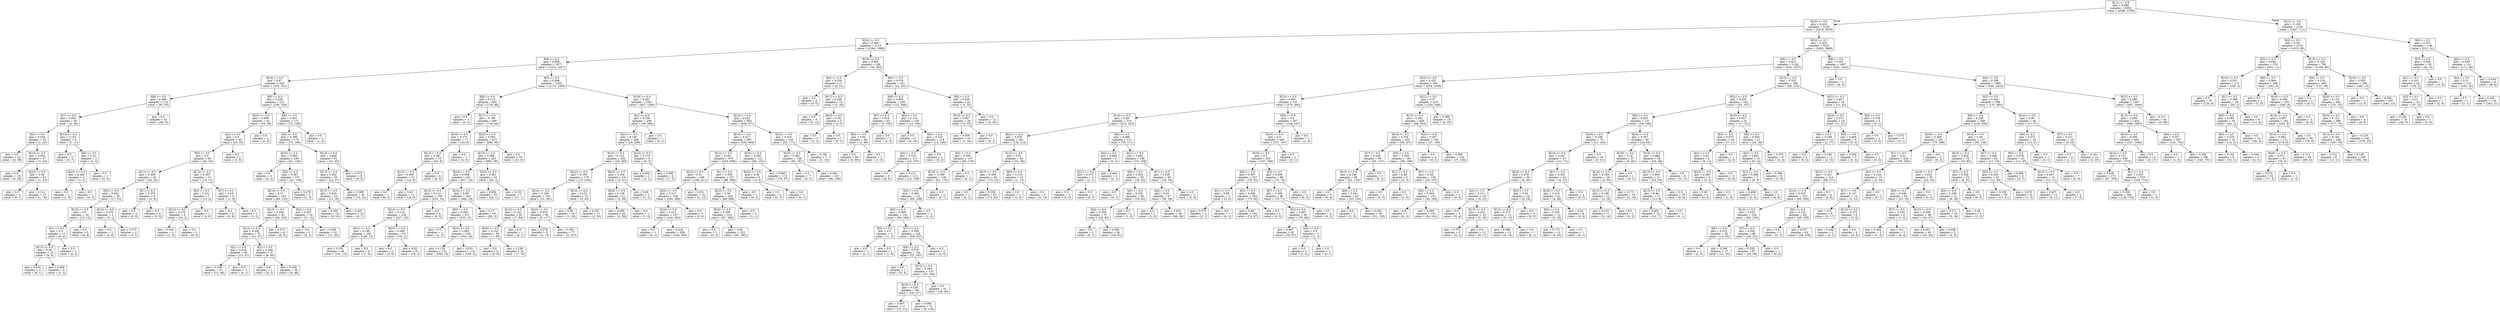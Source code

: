 digraph Tree {
node [shape=box] ;
0 [label="X[11] <= 0.5\ngini = 0.489\nsamples = 6354\nvalue = [4306, 5789]"] ;
1 [label="X[20] <= 0.5\ngini = 0.423\nsamples = 5138\nvalue = [2479, 5678]"] ;
0 -> 1 [labeldistance=2.5, labelangle=45, headlabel="True"] ;
2 [label="X[16] <= 0.5\ngini = 0.484\nsamples = 2115\nvalue = [1386, 1989]"] ;
1 -> 2 ;
3 [label="X[4] <= 0.5\ngini = 0.496\nsamples = 1877\nvalue = [1370, 1627]"] ;
2 -> 3 ;
4 [label="X[19] <= 0.5\ngini = 0.47\nsamples = 325\nvalue = [195, 321]"] ;
3 -> 4 ;
5 [label="X[8] <= 0.5\ngini = 0.499\nsamples = 112\nvalue = [87, 93]"] ;
4 -> 5 ;
6 [label="X[7] <= 0.5\ngini = 0.041\nsamples = 60\nvalue = [2, 93]"] ;
5 -> 6 ;
7 [label="X[2] <= 0.5\ngini = 0.024\nsamples = 52\nvalue = [1, 82]"] ;
6 -> 7 ;
8 [label="gini = 0.0\nsamples = 25\nvalue = [0, 39]"] ;
7 -> 8 ;
9 [label="X[13] <= 0.5\ngini = 0.044\nsamples = 27\nvalue = [1, 43]"] ;
7 -> 9 ;
10 [label="gini = 0.0\nsamples = 14\nvalue = [0, 20]"] ;
9 -> 10 ;
11 [label="X[23] <= 0.5\ngini = 0.08\nsamples = 13\nvalue = [1, 23]"] ;
9 -> 11 ;
12 [label="gini = 0.0\nsamples = 3\nvalue = [0, 7]"] ;
11 -> 12 ;
13 [label="gini = 0.111\nsamples = 10\nvalue = [1, 16]"] ;
11 -> 13 ;
14 [label="X[13] <= 0.5\ngini = 0.153\nsamples = 8\nvalue = [1, 11]"] ;
6 -> 14 ;
15 [label="gini = 0.0\nsamples = 5\nvalue = [0, 7]"] ;
14 -> 15 ;
16 [label="X[0] <= 0.5\ngini = 0.32\nsamples = 3\nvalue = [1, 4]"] ;
14 -> 16 ;
17 [label="X[23] <= 0.5\ngini = 0.444\nsamples = 2\nvalue = [1, 2]"] ;
16 -> 17 ;
18 [label="gini = 0.0\nsamples = 1\nvalue = [1, 0]"] ;
17 -> 18 ;
19 [label="gini = 0.0\nsamples = 1\nvalue = [0, 2]"] ;
17 -> 19 ;
20 [label="gini = 0.0\nsamples = 1\nvalue = [0, 2]"] ;
16 -> 20 ;
21 [label="gini = 0.0\nsamples = 52\nvalue = [85, 0]"] ;
5 -> 21 ;
22 [label="X[6] <= 0.5\ngini = 0.436\nsamples = 213\nvalue = [108, 228]"] ;
4 -> 22 ;
23 [label="X[23] <= 0.5\ngini = 0.499\nsamples = 42\nvalue = [35, 38]"] ;
22 -> 23 ;
24 [label="X[2] <= 0.5\ngini = 0.5\nsamples = 40\nvalue = [35, 33]"] ;
23 -> 24 ;
25 [label="X[0] <= 0.5\ngini = 0.5\nsamples = 39\nvalue = [34, 33]"] ;
24 -> 25 ;
26 [label="X[12] <= 0.5\ngini = 0.499\nsamples = 26\nvalue = [20, 22]"] ;
25 -> 26 ;
27 [label="X[5] <= 0.5\ngini = 0.491\nsamples = 20\nvalue = [17, 13]"] ;
26 -> 27 ;
28 [label="X[15] <= 0.5\ngini = 0.5\nsamples = 16\nvalue = [12, 12]"] ;
27 -> 28 ;
29 [label="X[1] <= 0.5\ngini = 0.5\nsamples = 11\nvalue = [8, 8]"] ;
28 -> 29 ;
30 [label="X[13] <= 0.5\ngini = 0.49\nsamples = 10\nvalue = [8, 6]"] ;
29 -> 30 ;
31 [label="gini = 0.245\nsamples = 5\nvalue = [6, 1]"] ;
30 -> 31 ;
32 [label="gini = 0.408\nsamples = 5\nvalue = [2, 5]"] ;
30 -> 32 ;
33 [label="gini = 0.0\nsamples = 1\nvalue = [0, 2]"] ;
29 -> 33 ;
34 [label="gini = 0.5\nsamples = 5\nvalue = [4, 4]"] ;
28 -> 34 ;
35 [label="X[14] <= 0.5\ngini = 0.278\nsamples = 4\nvalue = [5, 1]"] ;
27 -> 35 ;
36 [label="gini = 0.0\nsamples = 2\nvalue = [2, 0]"] ;
35 -> 36 ;
37 [label="gini = 0.375\nsamples = 2\nvalue = [3, 1]"] ;
35 -> 37 ;
38 [label="X[1] <= 0.5\ngini = 0.375\nsamples = 6\nvalue = [3, 9]"] ;
26 -> 38 ;
39 [label="gini = 0.0\nsamples = 4\nvalue = [0, 6]"] ;
38 -> 39 ;
40 [label="gini = 0.5\nsamples = 2\nvalue = [3, 3]"] ;
38 -> 40 ;
41 [label="X[13] <= 0.5\ngini = 0.493\nsamples = 13\nvalue = [14, 11]"] ;
25 -> 41 ;
42 [label="X[5] <= 0.5\ngini = 0.231\nsamples = 7\nvalue = [13, 2]"] ;
41 -> 42 ;
43 [label="X[12] <= 0.5\ngini = 0.278\nsamples = 6\nvalue = [10, 2]"] ;
42 -> 43 ;
44 [label="gini = 0.444\nsamples = 3\nvalue = [1, 2]"] ;
43 -> 44 ;
45 [label="gini = 0.0\nsamples = 3\nvalue = [9, 0]"] ;
43 -> 45 ;
46 [label="gini = 0.0\nsamples = 1\nvalue = [3, 0]"] ;
42 -> 46 ;
47 [label="X[7] <= 0.5\ngini = 0.18\nsamples = 6\nvalue = [1, 9]"] ;
41 -> 47 ;
48 [label="gini = 0.0\nsamples = 4\nvalue = [0, 8]"] ;
47 -> 48 ;
49 [label="gini = 0.5\nsamples = 2\nvalue = [1, 1]"] ;
47 -> 49 ;
50 [label="gini = 0.0\nsamples = 1\nvalue = [1, 0]"] ;
24 -> 50 ;
51 [label="gini = 0.0\nsamples = 2\nvalue = [0, 5]"] ;
23 -> 51 ;
52 [label="X[8] <= 0.5\ngini = 0.401\nsamples = 171\nvalue = [73, 190]"] ;
22 -> 52 ;
53 [label="X[0] <= 0.5\ngini = 0.399\nsamples = 170\nvalue = [72, 190]"] ;
52 -> 53 ;
54 [label="X[24] <= 0.5\ngini = 0.365\nsamples = 109\nvalue = [41, 130]"] ;
53 -> 54 ;
55 [label="gini = 0.0\nsamples = 2\nvalue = [0, 2]"] ;
54 -> 55 ;
56 [label="X[3] <= 0.5\ngini = 0.367\nsamples = 107\nvalue = [41, 128]"] ;
54 -> 56 ;
57 [label="X[14] <= 0.5\ngini = 0.37\nsamples = 102\nvalue = [40, 123]"] ;
56 -> 57 ;
58 [label="X[15] <= 0.5\ngini = 0.345\nsamples = 83\nvalue = [29, 102]"] ;
57 -> 58 ;
59 [label="X[12] <= 0.5\ngini = 0.293\nsamples = 75\nvalue = [21, 97]"] ;
58 -> 59 ;
60 [label="X[1] <= 0.5\ngini = 0.324\nsamples = 38\nvalue = [12, 47]"] ;
59 -> 60 ;
61 [label="gini = 0.328\nsamples = 37\nvalue = [12, 46]"] ;
60 -> 61 ;
62 [label="gini = 0.0\nsamples = 1\nvalue = [0, 1]"] ;
60 -> 62 ;
63 [label="X[2] <= 0.5\ngini = 0.259\nsamples = 37\nvalue = [9, 50]"] ;
59 -> 63 ;
64 [label="gini = 0.0\nsamples = 1\nvalue = [0, 2]"] ;
63 -> 64 ;
65 [label="gini = 0.266\nsamples = 36\nvalue = [9, 48]"] ;
63 -> 65 ;
66 [label="gini = 0.473\nsamples = 8\nvalue = [8, 5]"] ;
58 -> 66 ;
67 [label="X[2] <= 0.5\ngini = 0.451\nsamples = 19\nvalue = [11, 21]"] ;
57 -> 67 ;
68 [label="gini = 0.0\nsamples = 1\nvalue = [0, 1]"] ;
67 -> 68 ;
69 [label="gini = 0.458\nsamples = 18\nvalue = [11, 20]"] ;
67 -> 69 ;
70 [label="gini = 0.278\nsamples = 5\nvalue = [1, 5]"] ;
56 -> 70 ;
71 [label="X[14] <= 0.5\ngini = 0.449\nsamples = 61\nvalue = [31, 60]"] ;
53 -> 71 ;
72 [label="X[13] <= 0.5\ngini = 0.402\nsamples = 53\nvalue = [22, 57]"] ;
71 -> 72 ;
73 [label="X[15] <= 0.5\ngini = 0.432\nsamples = 24\nvalue = [12, 26]"] ;
72 -> 73 ;
74 [label="gini = 0.365\nsamples = 14\nvalue = [6, 19]"] ;
73 -> 74 ;
75 [label="gini = 0.497\nsamples = 10\nvalue = [6, 7]"] ;
73 -> 75 ;
76 [label="gini = 0.369\nsamples = 29\nvalue = [10, 31]"] ;
72 -> 76 ;
77 [label="gini = 0.375\nsamples = 8\nvalue = [9, 3]"] ;
71 -> 77 ;
78 [label="gini = 0.0\nsamples = 1\nvalue = [1, 0]"] ;
52 -> 78 ;
79 [label="X[9] <= 0.5\ngini = 0.499\nsamples = 1552\nvalue = [1175, 1306]"] ;
3 -> 79 ;
80 [label="X[8] <= 0.5\ngini = 0.113\nsamples = 491\nvalue = [718, 46]"] ;
79 -> 80 ;
81 [label="gini = 0.0\nsamples = 1\nvalue = [0, 2]"] ;
80 -> 81 ;
82 [label="X[17] <= 0.5\ngini = 0.109\nsamples = 490\nvalue = [718, 44]"] ;
80 -> 82 ;
83 [label="X[15] <= 0.5\ngini = 0.375\nsamples = 17\nvalue = [24, 8]"] ;
82 -> 83 ;
84 [label="X[12] <= 0.5\ngini = 0.391\nsamples = 16\nvalue = [22, 8]"] ;
83 -> 84 ;
85 [label="X[13] <= 0.5\ngini = 0.463\nsamples = 12\nvalue = [14, 8]"] ;
84 -> 85 ;
86 [label="gini = 0.0\nsamples = 1\nvalue = [0, 2]"] ;
85 -> 86 ;
87 [label="gini = 0.42\nsamples = 11\nvalue = [14, 6]"] ;
85 -> 87 ;
88 [label="gini = 0.0\nsamples = 4\nvalue = [8, 0]"] ;
84 -> 88 ;
89 [label="gini = 0.0\nsamples = 1\nvalue = [2, 0]"] ;
83 -> 89 ;
90 [label="X[22] <= 0.5\ngini = 0.094\nsamples = 473\nvalue = [694, 36]"] ;
82 -> 90 ;
91 [label="X[15] <= 0.5\ngini = 0.098\nsamples = 453\nvalue = [662, 36]"] ;
90 -> 91 ;
92 [label="X[24] <= 0.5\ngini = 0.099\nsamples = 421\nvalue = [617, 34]"] ;
91 -> 92 ;
93 [label="X[12] <= 0.5\ngini = 0.114\nsamples = 159\nvalue = [233, 15]"] ;
92 -> 93 ;
94 [label="X[14] <= 0.5\ngini = 0.116\nsamples = 155\nvalue = [227, 15]"] ;
93 -> 94 ;
95 [label="X[21] <= 0.5\ngini = 0.148\nsamples = 102\nvalue = [148, 13]"] ;
94 -> 95 ;
96 [label="gini = 0.155\nsamples = 96\nvalue = [141, 13]"] ;
95 -> 96 ;
97 [label="gini = 0.0\nsamples = 6\nvalue = [7, 0]"] ;
95 -> 97 ;
98 [label="X[23] <= 0.5\ngini = 0.048\nsamples = 53\nvalue = [79, 2]"] ;
94 -> 98 ;
99 [label="gini = 0.0\nsamples = 2\nvalue = [3, 0]"] ;
98 -> 99 ;
100 [label="gini = 0.05\nsamples = 51\nvalue = [76, 2]"] ;
98 -> 100 ;
101 [label="gini = 0.0\nsamples = 4\nvalue = [6, 0]"] ;
93 -> 101 ;
102 [label="X[12] <= 0.5\ngini = 0.09\nsamples = 262\nvalue = [384, 19]"] ;
92 -> 102 ;
103 [label="X[0] <= 0.5\ngini = 0.083\nsamples = 237\nvalue = [355, 16]"] ;
102 -> 103 ;
104 [label="gini = 0.0\nsamples = 1\nvalue = [1, 0]"] ;
103 -> 104 ;
105 [label="X[14] <= 0.5\ngini = 0.083\nsamples = 236\nvalue = [354, 16]"] ;
103 -> 105 ;
106 [label="gini = 0.135\nsamples = 122\nvalue = [165, 13]"] ;
105 -> 106 ;
107 [label="gini = 0.031\nsamples = 114\nvalue = [189, 3]"] ;
105 -> 107 ;
108 [label="gini = 0.17\nsamples = 25\nvalue = [29, 3]"] ;
102 -> 108 ;
109 [label="X[23] <= 0.5\ngini = 0.081\nsamples = 32\nvalue = [45, 2]"] ;
91 -> 109 ;
110 [label="gini = 0.056\nsamples = 25\nvalue = [34, 1]"] ;
109 -> 110 ;
111 [label="gini = 0.153\nsamples = 7\nvalue = [11, 1]"] ;
109 -> 111 ;
112 [label="gini = 0.0\nsamples = 20\nvalue = [32, 0]"] ;
90 -> 112 ;
113 [label="X[19] <= 0.5\ngini = 0.391\nsamples = 1061\nvalue = [457, 1260]"] ;
79 -> 113 ;
114 [label="X[1] <= 0.5\ngini = 0.166\nsamples = 209\nvalue = [29, 289]"] ;
113 -> 114 ;
115 [label="X[21] <= 0.5\ngini = 0.166\nsamples = 208\nvalue = [29, 288]"] ;
114 -> 115 ;
116 [label="X[15] <= 0.5\ngini = 0.123\nsamples = 202\nvalue = [20, 285]"] ;
115 -> 116 ;
117 [label="X[22] <= 0.5\ngini = 0.109\nsamples = 178\nvalue = [15, 244]"] ;
116 -> 117 ;
118 [label="X[14] <= 0.5\ngini = 0.106\nsamples = 145\nvalue = [12, 201]"] ;
117 -> 118 ;
119 [label="X[12] <= 0.5\ngini = 0.142\nsamples = 59\nvalue = [7, 84]"] ;
118 -> 119 ;
120 [label="X[23] <= 0.5\ngini = 0.143\nsamples = 58\nvalue = [7, 83]"] ;
119 -> 120 ;
121 [label="gini = 0.0\nsamples = 6\nvalue = [0, 9]"] ;
120 -> 121 ;
122 [label="gini = 0.158\nsamples = 52\nvalue = [7, 74]"] ;
120 -> 122 ;
123 [label="gini = 0.0\nsamples = 1\nvalue = [0, 1]"] ;
119 -> 123 ;
124 [label="X[23] <= 0.5\ngini = 0.079\nsamples = 86\nvalue = [5, 117]"] ;
118 -> 124 ;
125 [label="gini = 0.278\nsamples = 9\nvalue = [2, 10]"] ;
124 -> 125 ;
126 [label="gini = 0.053\nsamples = 77\nvalue = [3, 107]"] ;
124 -> 126 ;
127 [label="X[14] <= 0.5\ngini = 0.122\nsamples = 33\nvalue = [3, 43]"] ;
117 -> 127 ;
128 [label="gini = 0.08\nsamples = 16\nvalue = [1, 23]"] ;
127 -> 128 ;
129 [label="gini = 0.165\nsamples = 17\nvalue = [2, 20]"] ;
127 -> 129 ;
130 [label="X[22] <= 0.5\ngini = 0.194\nsamples = 24\nvalue = [5, 41]"] ;
116 -> 130 ;
131 [label="X[24] <= 0.5\ngini = 0.136\nsamples = 21\nvalue = [3, 38]"] ;
130 -> 131 ;
132 [label="gini = 0.095\nsamples = 20\nvalue = [2, 38]"] ;
131 -> 132 ;
133 [label="gini = 0.0\nsamples = 1\nvalue = [1, 0]"] ;
131 -> 133 ;
134 [label="gini = 0.48\nsamples = 3\nvalue = [2, 3]"] ;
130 -> 134 ;
135 [label="X[14] <= 0.5\ngini = 0.375\nsamples = 6\nvalue = [9, 3]"] ;
115 -> 135 ;
136 [label="gini = 0.444\nsamples = 2\nvalue = [2, 1]"] ;
135 -> 136 ;
137 [label="gini = 0.346\nsamples = 4\nvalue = [7, 2]"] ;
135 -> 137 ;
138 [label="gini = 0.0\nsamples = 1\nvalue = [0, 1]"] ;
114 -> 138 ;
139 [label="X[14] <= 0.5\ngini = 0.425\nsamples = 852\nvalue = [428, 971]"] ;
113 -> 139 ;
140 [label="X[15] <= 0.5\ngini = 0.417\nsamples = 697\nvalue = [336, 800]"] ;
139 -> 140 ;
141 [label="X[12] <= 0.5\ngini = 0.391\nsamples = 576\nvalue = [254, 699]"] ;
140 -> 141 ;
142 [label="X[23] <= 0.5\ngini = 0.41\nsamples = 349\nvalue = [166, 411]"] ;
141 -> 142 ;
143 [label="X[22] <= 0.5\ngini = 0.413\nsamples = 339\nvalue = [164, 398]"] ;
142 -> 143 ;
144 [label="X[24] <= 0.5\ngini = 0.415\nsamples = 337\nvalue = [164, 394]"] ;
143 -> 144 ;
145 [label="gini = 0.0\nsamples = 1\nvalue = [0, 2]"] ;
144 -> 145 ;
146 [label="gini = 0.416\nsamples = 336\nvalue = [164, 392]"] ;
144 -> 146 ;
147 [label="gini = 0.0\nsamples = 2\nvalue = [0, 4]"] ;
143 -> 147 ;
148 [label="gini = 0.231\nsamples = 10\nvalue = [2, 13]"] ;
142 -> 148 ;
149 [label="X[1] <= 0.5\ngini = 0.359\nsamples = 227\nvalue = [88, 288]"] ;
141 -> 149 ;
150 [label="X[23] <= 0.5\ngini = 0.36\nsamples = 226\nvalue = [88, 286]"] ;
149 -> 150 ;
151 [label="X[24] <= 0.5\ngini = 0.358\nsamples = 224\nvalue = [87, 285]"] ;
150 -> 151 ;
152 [label="gini = 0.0\nsamples = 1\nvalue = [0, 2]"] ;
151 -> 152 ;
153 [label="gini = 0.36\nsamples = 223\nvalue = [87, 283]"] ;
151 -> 153 ;
154 [label="gini = 0.5\nsamples = 2\nvalue = [1, 1]"] ;
150 -> 154 ;
155 [label="gini = 0.0\nsamples = 1\nvalue = [0, 2]"] ;
149 -> 155 ;
156 [label="X[24] <= 0.5\ngini = 0.495\nsamples = 121\nvalue = [82, 101]"] ;
140 -> 156 ;
157 [label="X[22] <= 0.5\ngini = 0.49\nsamples = 6\nvalue = [3, 4]"] ;
156 -> 157 ;
158 [label="gini = 0.5\nsamples = 5\nvalue = [3, 3]"] ;
157 -> 158 ;
159 [label="gini = 0.0\nsamples = 1\nvalue = [0, 1]"] ;
157 -> 159 ;
160 [label="gini = 0.495\nsamples = 115\nvalue = [79, 97]"] ;
156 -> 160 ;
161 [label="X[22] <= 0.5\ngini = 0.455\nsamples = 155\nvalue = [92, 171]"] ;
139 -> 161 ;
162 [label="X[24] <= 0.5\ngini = 0.461\nsamples = 148\nvalue = [91, 161]"] ;
161 -> 162 ;
163 [label="gini = 0.5\nsamples = 7\nvalue = [5, 5]"] ;
162 -> 163 ;
164 [label="gini = 0.458\nsamples = 141\nvalue = [86, 156]"] ;
162 -> 164 ;
165 [label="gini = 0.165\nsamples = 7\nvalue = [1, 10]"] ;
161 -> 165 ;
166 [label="X[19] <= 0.5\ngini = 0.081\nsamples = 238\nvalue = [16, 362]"] ;
2 -> 166 ;
167 [label="X[0] <= 0.5\ngini = 0.159\nsamples = 17\nvalue = [2, 21]"] ;
166 -> 167 ;
168 [label="gini = 0.0\nsamples = 4\nvalue = [0, 5]"] ;
167 -> 168 ;
169 [label="X[17] <= 0.5\ngini = 0.198\nsamples = 13\nvalue = [2, 16]"] ;
167 -> 169 ;
170 [label="gini = 0.0\nsamples = 8\nvalue = [0, 13]"] ;
169 -> 170 ;
171 [label="X[23] <= 0.5\ngini = 0.48\nsamples = 5\nvalue = [2, 3]"] ;
169 -> 171 ;
172 [label="gini = 0.5\nsamples = 4\nvalue = [2, 2]"] ;
171 -> 172 ;
173 [label="gini = 0.0\nsamples = 1\nvalue = [0, 1]"] ;
171 -> 173 ;
174 [label="X[6] <= 0.5\ngini = 0.076\nsamples = 221\nvalue = [14, 341]"] ;
166 -> 174 ;
175 [label="X[9] <= 0.5\ngini = 0.083\nsamples = 189\nvalue = [13, 288]"] ;
174 -> 175 ;
176 [label="X[7] <= 0.5\ngini = 0.019\nsamples = 63\nvalue = [1, 103]"] ;
175 -> 176 ;
177 [label="X[8] <= 0.5\ngini = 0.02\nsamples = 60\nvalue = [1, 99]"] ;
176 -> 177 ;
178 [label="gini = 0.0\nsamples = 59\nvalue = [0, 99]"] ;
177 -> 178 ;
179 [label="gini = 0.0\nsamples = 1\nvalue = [1, 0]"] ;
177 -> 179 ;
180 [label="gini = 0.0\nsamples = 3\nvalue = [0, 4]"] ;
176 -> 180 ;
181 [label="X[0] <= 0.5\ngini = 0.114\nsamples = 126\nvalue = [12, 185]"] ;
175 -> 181 ;
182 [label="gini = 0.0\nsamples = 8\nvalue = [0, 16]"] ;
181 -> 182 ;
183 [label="X[5] <= 0.5\ngini = 0.124\nsamples = 118\nvalue = [12, 169]"] ;
181 -> 183 ;
184 [label="X[4] <= 0.5\ngini = 0.125\nsamples = 117\nvalue = [12, 167]"] ;
183 -> 184 ;
185 [label="gini = 0.0\nsamples = 4\nvalue = [0, 9]"] ;
184 -> 185 ;
186 [label="gini = 0.131\nsamples = 113\nvalue = [12, 158]"] ;
184 -> 186 ;
187 [label="gini = 0.0\nsamples = 1\nvalue = [0, 2]"] ;
183 -> 187 ;
188 [label="X[0] <= 0.5\ngini = 0.036\nsamples = 32\nvalue = [1, 53]"] ;
174 -> 188 ;
189 [label="X[10] <= 0.5\ngini = 0.057\nsamples = 20\nvalue = [1, 33]"] ;
188 -> 189 ;
190 [label="gini = 0.059\nsamples = 19\nvalue = [1, 32]"] ;
189 -> 190 ;
191 [label="gini = 0.0\nsamples = 1\nvalue = [0, 1]"] ;
189 -> 191 ;
192 [label="gini = 0.0\nsamples = 12\nvalue = [0, 20]"] ;
188 -> 192 ;
193 [label="X[23] <= 0.5\ngini = 0.353\nsamples = 3023\nvalue = [1093, 3689]"] ;
1 -> 193 ;
194 [label="X[6] <= 0.5\ngini = 0.421\nsamples = 1126\nvalue = [543, 1257]"] ;
193 -> 194 ;
195 [label="X[22] <= 0.5\ngini = 0.432\nsamples = 940\nvalue = [478, 1038]"] ;
194 -> 195 ;
196 [label="X[13] <= 0.5\ngini = 0.491\nsamples = 521\nvalue = [373, 490]"] ;
195 -> 196 ;
197 [label="X[14] <= 0.5\ngini = 0.48\nsamples = 314\nvalue = [215, 323]"] ;
196 -> 197 ;
198 [label="X[21] <= 0.5\ngini = 0.476\nsamples = 201\nvalue = [136, 212]"] ;
197 -> 198 ;
199 [label="X[2] <= 0.5\ngini = 0.385\nsamples = 137\nvalue = [62, 176]"] ;
198 -> 199 ;
200 [label="X[10] <= 0.5\ngini = 0.386\nsamples = 136\nvalue = [62, 175]"] ;
199 -> 200 ;
201 [label="X[3] <= 0.5\ngini = 0.394\nsamples = 131\nvalue = [62, 168]"] ;
200 -> 201 ;
202 [label="X[0] <= 0.5\ngini = 0.388\nsamples = 130\nvalue = [60, 168]"] ;
201 -> 202 ;
203 [label="X[5] <= 0.5\ngini = 0.5\nsamples = 2\nvalue = [1, 1]"] ;
202 -> 203 ;
204 [label="gini = 0.0\nsamples = 1\nvalue = [0, 1]"] ;
203 -> 204 ;
205 [label="gini = 0.0\nsamples = 1\nvalue = [1, 0]"] ;
203 -> 205 ;
206 [label="X[7] <= 0.5\ngini = 0.386\nsamples = 128\nvalue = [59, 167]"] ;
202 -> 206 ;
207 [label="X[4] <= 0.5\ngini = 0.379\nsamples = 126\nvalue = [57, 167]"] ;
206 -> 207 ;
208 [label="gini = 0.0\nsamples = 1\nvalue = [0, 4]"] ;
207 -> 208 ;
209 [label="X[15] <= 0.5\ngini = 0.384\nsamples = 125\nvalue = [57, 163]"] ;
207 -> 209 ;
210 [label="X[16] <= 0.5\ngini = 0.226\nsamples = 84\nvalue = [19, 127]"] ;
209 -> 210 ;
211 [label="gini = 0.497\nsamples = 11\nvalue = [13, 11]"] ;
210 -> 211 ;
212 [label="gini = 0.094\nsamples = 73\nvalue = [6, 116]"] ;
210 -> 212 ;
213 [label="gini = 0.5\nsamples = 41\nvalue = [38, 36]"] ;
209 -> 213 ;
214 [label="gini = 0.0\nsamples = 2\nvalue = [2, 0]"] ;
206 -> 214 ;
215 [label="gini = 0.0\nsamples = 1\nvalue = [2, 0]"] ;
201 -> 215 ;
216 [label="gini = 0.0\nsamples = 5\nvalue = [0, 7]"] ;
200 -> 216 ;
217 [label="gini = 0.0\nsamples = 1\nvalue = [0, 1]"] ;
199 -> 217 ;
218 [label="X[12] <= 0.5\ngini = 0.44\nsamples = 64\nvalue = [74, 36]"] ;
198 -> 218 ;
219 [label="X[15] <= 0.5\ngini = 0.364\nsamples = 54\nvalue = [73, 23]"] ;
218 -> 219 ;
220 [label="gini = 0.0\nsamples = 1\nvalue = [0, 1]"] ;
219 -> 220 ;
221 [label="gini = 0.356\nsamples = 53\nvalue = [73, 22]"] ;
219 -> 221 ;
222 [label="X[0] <= 0.5\ngini = 0.133\nsamples = 10\nvalue = [1, 13]"] ;
218 -> 222 ;
223 [label="gini = 0.0\nsamples = 1\nvalue = [1, 0]"] ;
222 -> 223 ;
224 [label="gini = 0.0\nsamples = 9\nvalue = [0, 13]"] ;
222 -> 224 ;
225 [label="X[0] <= 0.5\ngini = 0.486\nsamples = 113\nvalue = [79, 111]"] ;
197 -> 225 ;
226 [label="X[2] <= 0.5\ngini = 0.408\nsamples = 5\nvalue = [5, 2]"] ;
225 -> 226 ;
227 [label="X[21] <= 0.5\ngini = 0.375\nsamples = 3\nvalue = [3, 1]"] ;
226 -> 227 ;
228 [label="gini = 0.0\nsamples = 2\nvalue = [3, 0]"] ;
227 -> 228 ;
229 [label="gini = 0.0\nsamples = 1\nvalue = [0, 1]"] ;
227 -> 229 ;
230 [label="gini = 0.444\nsamples = 2\nvalue = [2, 1]"] ;
226 -> 230 ;
231 [label="X[21] <= 0.5\ngini = 0.482\nsamples = 108\nvalue = [74, 109]"] ;
225 -> 231 ;
232 [label="X[9] <= 0.5\ngini = 0.303\nsamples = 59\nvalue = [19, 83]"] ;
231 -> 232 ;
233 [label="gini = 0.0\nsamples = 1\nvalue = [0, 1]"] ;
232 -> 233 ;
234 [label="X[5] <= 0.5\ngini = 0.305\nsamples = 58\nvalue = [19, 82]"] ;
232 -> 234 ;
235 [label="X[4] <= 0.5\ngini = 0.295\nsamples = 57\nvalue = [18, 82]"] ;
234 -> 235 ;
236 [label="gini = 0.0\nsamples = 1\nvalue = [0, 1]"] ;
235 -> 236 ;
237 [label="gini = 0.298\nsamples = 56\nvalue = [18, 81]"] ;
235 -> 237 ;
238 [label="gini = 0.0\nsamples = 1\nvalue = [1, 0]"] ;
234 -> 238 ;
239 [label="X[7] <= 0.5\ngini = 0.436\nsamples = 49\nvalue = [55, 26]"] ;
231 -> 239 ;
240 [label="X[4] <= 0.5\ngini = 0.45\nsamples = 47\nvalue = [50, 26]"] ;
239 -> 240 ;
241 [label="gini = 0.0\nsamples = 1\nvalue = [1, 0]"] ;
240 -> 241 ;
242 [label="gini = 0.453\nsamples = 46\nvalue = [49, 26]"] ;
240 -> 242 ;
243 [label="gini = 0.0\nsamples = 2\nvalue = [5, 0]"] ;
239 -> 243 ;
244 [label="X[8] <= 0.5\ngini = 0.5\nsamples = 207\nvalue = [158, 167]"] ;
196 -> 244 ;
245 [label="X[10] <= 0.5\ngini = 0.5\nsamples = 206\nvalue = [157, 167]"] ;
244 -> 245 ;
246 [label="X[24] <= 0.5\ngini = 0.5\nsamples = 205\nvalue = [157, 166]"] ;
245 -> 246 ;
247 [label="X[0] <= 0.5\ngini = 0.497\nsamples = 107\nvalue = [78, 92]"] ;
246 -> 247 ;
248 [label="X[1] <= 0.5\ngini = 0.48\nsamples = 3\nvalue = [3, 2]"] ;
247 -> 248 ;
249 [label="gini = 0.375\nsamples = 2\nvalue = [3, 1]"] ;
248 -> 249 ;
250 [label="gini = 0.0\nsamples = 1\nvalue = [0, 1]"] ;
248 -> 250 ;
251 [label="X[5] <= 0.5\ngini = 0.496\nsamples = 104\nvalue = [75, 90]"] ;
247 -> 251 ;
252 [label="gini = 0.497\nsamples = 103\nvalue = [75, 87]"] ;
251 -> 252 ;
253 [label="gini = 0.0\nsamples = 1\nvalue = [0, 3]"] ;
251 -> 253 ;
254 [label="X[3] <= 0.5\ngini = 0.499\nsamples = 98\nvalue = [79, 74]"] ;
246 -> 254 ;
255 [label="X[7] <= 0.5\ngini = 0.499\nsamples = 96\nvalue = [79, 71]"] ;
254 -> 255 ;
256 [label="X[1] <= 0.5\ngini = 0.497\nsamples = 94\nvalue = [79, 68]"] ;
255 -> 256 ;
257 [label="gini = 0.497\nsamples = 92\nvalue = [78, 67]"] ;
256 -> 257 ;
258 [label="X[4] <= 0.5\ngini = 0.5\nsamples = 2\nvalue = [1, 1]"] ;
256 -> 258 ;
259 [label="gini = 0.0\nsamples = 1\nvalue = [1, 0]"] ;
258 -> 259 ;
260 [label="gini = 0.0\nsamples = 1\nvalue = [0, 1]"] ;
258 -> 260 ;
261 [label="gini = 0.0\nsamples = 2\nvalue = [0, 3]"] ;
255 -> 261 ;
262 [label="gini = 0.0\nsamples = 2\nvalue = [0, 3]"] ;
254 -> 262 ;
263 [label="gini = 0.0\nsamples = 1\nvalue = [0, 1]"] ;
245 -> 263 ;
264 [label="gini = 0.0\nsamples = 1\nvalue = [1, 0]"] ;
244 -> 264 ;
265 [label="X[12] <= 0.5\ngini = 0.27\nsamples = 419\nvalue = [105, 548]"] ;
195 -> 265 ;
266 [label="X[13] <= 0.5\ngini = 0.262\nsamples = 400\nvalue = [96, 523]"] ;
265 -> 266 ;
267 [label="X[14] <= 0.5\ngini = 0.259\nsamples = 255\nvalue = [59, 327]"] ;
266 -> 267 ;
268 [label="X[7] <= 0.5\ngini = 0.246\nsamples = 99\nvalue = [23, 137]"] ;
267 -> 268 ;
269 [label="X[15] <= 0.5\ngini = 0.249\nsamples = 98\nvalue = [23, 135]"] ;
268 -> 269 ;
270 [label="gini = 0.0\nsamples = 5\nvalue = [0, 9]"] ;
269 -> 270 ;
271 [label="X[0] <= 0.5\ngini = 0.261\nsamples = 93\nvalue = [23, 126]"] ;
269 -> 271 ;
272 [label="gini = 0.0\nsamples = 1\nvalue = [1, 0]"] ;
271 -> 272 ;
273 [label="gini = 0.253\nsamples = 92\nvalue = [22, 126]"] ;
271 -> 273 ;
274 [label="gini = 0.0\nsamples = 1\nvalue = [0, 2]"] ;
268 -> 274 ;
275 [label="X[0] <= 0.5\ngini = 0.268\nsamples = 156\nvalue = [36, 190]"] ;
267 -> 275 ;
276 [label="X[1] <= 0.5\ngini = 0.48\nsamples = 2\nvalue = [2, 3]"] ;
275 -> 276 ;
277 [label="gini = 0.0\nsamples = 1\nvalue = [0, 3]"] ;
276 -> 277 ;
278 [label="gini = 0.0\nsamples = 1\nvalue = [2, 0]"] ;
276 -> 278 ;
279 [label="X[7] <= 0.5\ngini = 0.26\nsamples = 154\nvalue = [34, 187]"] ;
275 -> 279 ;
280 [label="X[4] <= 0.5\ngini = 0.264\nsamples = 152\nvalue = [34, 183]"] ;
279 -> 280 ;
281 [label="gini = 0.0\nsamples = 1\nvalue = [0, 2]"] ;
280 -> 281 ;
282 [label="gini = 0.266\nsamples = 151\nvalue = [34, 181]"] ;
280 -> 282 ;
283 [label="gini = 0.0\nsamples = 2\nvalue = [0, 4]"] ;
279 -> 283 ;
284 [label="X[4] <= 0.5\ngini = 0.267\nsamples = 145\nvalue = [37, 196]"] ;
266 -> 284 ;
285 [label="gini = 0.0\nsamples = 2\nvalue = [0, 2]"] ;
284 -> 285 ;
286 [label="gini = 0.269\nsamples = 143\nvalue = [37, 194]"] ;
284 -> 286 ;
287 [label="gini = 0.389\nsamples = 19\nvalue = [9, 25]"] ;
265 -> 287 ;
288 [label="X[15] <= 0.5\ngini = 0.353\nsamples = 186\nvalue = [65, 219]"] ;
194 -> 288 ;
289 [label="X[21] <= 0.5\ngini = 0.334\nsamples = 162\nvalue = [53, 197]"] ;
288 -> 289 ;
290 [label="X[0] <= 0.5\ngini = 0.293\nsamples = 131\nvalue = [36, 166]"] ;
289 -> 290 ;
291 [label="X[16] <= 0.5\ngini = 0.188\nsamples = 75\nvalue = [12, 102]"] ;
290 -> 291 ;
292 [label="X[14] <= 0.5\ngini = 0.247\nsamples = 57\nvalue = [12, 71]"] ;
291 -> 292 ;
293 [label="X[24] <= 0.5\ngini = 0.278\nsamples = 35\nvalue = [8, 40]"] ;
292 -> 293 ;
294 [label="X[2] <= 0.5\ngini = 0.211\nsamples = 19\nvalue = [3, 22]"] ;
293 -> 294 ;
295 [label="gini = 0.0\nsamples = 3\nvalue = [0, 4]"] ;
294 -> 295 ;
296 [label="X[13] <= 0.5\ngini = 0.245\nsamples = 16\nvalue = [3, 18]"] ;
294 -> 296 ;
297 [label="gini = 0.375\nsamples = 3\nvalue = [3, 1]"] ;
296 -> 297 ;
298 [label="gini = 0.0\nsamples = 13\nvalue = [0, 17]"] ;
296 -> 298 ;
299 [label="X[3] <= 0.5\ngini = 0.34\nsamples = 16\nvalue = [5, 18]"] ;
293 -> 299 ;
300 [label="X[12] <= 0.5\ngini = 0.375\nsamples = 14\nvalue = [5, 15]"] ;
299 -> 300 ;
301 [label="gini = 0.388\nsamples = 13\nvalue = [5, 14]"] ;
300 -> 301 ;
302 [label="gini = 0.0\nsamples = 1\nvalue = [0, 1]"] ;
300 -> 302 ;
303 [label="gini = 0.0\nsamples = 2\nvalue = [0, 3]"] ;
299 -> 303 ;
304 [label="X[1] <= 0.5\ngini = 0.202\nsamples = 22\nvalue = [4, 31]"] ;
292 -> 304 ;
305 [label="X[24] <= 0.5\ngini = 0.219\nsamples = 21\nvalue = [4, 28]"] ;
304 -> 305 ;
306 [label="X[3] <= 0.5\ngini = 0.165\nsamples = 13\nvalue = [2, 20]"] ;
305 -> 306 ;
307 [label="gini = 0.172\nsamples = 12\nvalue = [2, 19]"] ;
306 -> 307 ;
308 [label="gini = 0.0\nsamples = 1\nvalue = [0, 1]"] ;
306 -> 308 ;
309 [label="gini = 0.32\nsamples = 8\nvalue = [2, 8]"] ;
305 -> 309 ;
310 [label="gini = 0.0\nsamples = 1\nvalue = [0, 3]"] ;
304 -> 310 ;
311 [label="gini = 0.0\nsamples = 18\nvalue = [0, 31]"] ;
291 -> 311 ;
312 [label="X[24] <= 0.5\ngini = 0.397\nsamples = 56\nvalue = [24, 64]"] ;
290 -> 312 ;
313 [label="X[16] <= 0.5\ngini = 0.18\nsamples = 27\nvalue = [4, 36]"] ;
312 -> 313 ;
314 [label="X[14] <= 0.5\ngini = 0.184\nsamples = 26\nvalue = [4, 35]"] ;
313 -> 314 ;
315 [label="X[12] <= 0.5\ngini = 0.198\nsamples = 12\nvalue = [2, 16]"] ;
314 -> 315 ;
316 [label="gini = 0.219\nsamples = 11\nvalue = [2, 14]"] ;
315 -> 316 ;
317 [label="gini = 0.0\nsamples = 1\nvalue = [0, 2]"] ;
315 -> 317 ;
318 [label="gini = 0.172\nsamples = 14\nvalue = [2, 19]"] ;
314 -> 318 ;
319 [label="gini = 0.0\nsamples = 1\nvalue = [0, 1]"] ;
313 -> 319 ;
320 [label="X[16] <= 0.5\ngini = 0.486\nsamples = 29\nvalue = [20, 28]"] ;
312 -> 320 ;
321 [label="X[13] <= 0.5\ngini = 0.494\nsamples = 21\nvalue = [20, 16]"] ;
320 -> 321 ;
322 [label="X[12] <= 0.5\ngini = 0.48\nsamples = 11\nvalue = [12, 8]"] ;
321 -> 322 ;
323 [label="gini = 0.465\nsamples = 10\nvalue = [12, 7]"] ;
322 -> 323 ;
324 [label="gini = 0.0\nsamples = 1\nvalue = [0, 1]"] ;
322 -> 324 ;
325 [label="gini = 0.5\nsamples = 10\nvalue = [8, 8]"] ;
321 -> 325 ;
326 [label="gini = 0.0\nsamples = 8\nvalue = [0, 12]"] ;
320 -> 326 ;
327 [label="X[13] <= 0.5\ngini = 0.457\nsamples = 31\nvalue = [17, 31]"] ;
289 -> 327 ;
328 [label="X[3] <= 0.5\ngini = 0.475\nsamples = 10\nvalue = [7, 11]"] ;
327 -> 328 ;
329 [label="X[2] <= 0.5\ngini = 0.43\nsamples = 9\nvalue = [5, 11]"] ;
328 -> 329 ;
330 [label="X[12] <= 0.5\ngini = 0.469\nsamples = 6\nvalue = [5, 3]"] ;
329 -> 330 ;
331 [label="gini = 0.49\nsamples = 5\nvalue = [4, 3]"] ;
330 -> 331 ;
332 [label="gini = 0.0\nsamples = 1\nvalue = [1, 0]"] ;
330 -> 332 ;
333 [label="gini = 0.0\nsamples = 3\nvalue = [0, 8]"] ;
329 -> 333 ;
334 [label="gini = 0.0\nsamples = 1\nvalue = [2, 0]"] ;
328 -> 334 ;
335 [label="X[0] <= 0.5\ngini = 0.444\nsamples = 21\nvalue = [10, 20]"] ;
327 -> 335 ;
336 [label="X[2] <= 0.5\ngini = 0.463\nsamples = 15\nvalue = [8, 14]"] ;
335 -> 336 ;
337 [label="X[1] <= 0.5\ngini = 0.496\nsamples = 7\nvalue = [6, 5]"] ;
336 -> 337 ;
338 [label="gini = 0.408\nsamples = 5\nvalue = [2, 5]"] ;
337 -> 338 ;
339 [label="gini = 0.0\nsamples = 2\nvalue = [4, 0]"] ;
337 -> 339 ;
340 [label="gini = 0.298\nsamples = 8\nvalue = [2, 9]"] ;
336 -> 340 ;
341 [label="gini = 0.375\nsamples = 6\nvalue = [2, 6]"] ;
335 -> 341 ;
342 [label="X[21] <= 0.5\ngini = 0.457\nsamples = 24\nvalue = [12, 22]"] ;
288 -> 342 ;
343 [label="X[24] <= 0.5\ngini = 0.375\nsamples = 19\nvalue = [7, 21]"] ;
342 -> 343 ;
344 [label="X[2] <= 0.5\ngini = 0.188\nsamples = 13\nvalue = [2, 17]"] ;
343 -> 344 ;
345 [label="gini = 0.0\nsamples = 2\nvalue = [0, 2]"] ;
344 -> 345 ;
346 [label="gini = 0.208\nsamples = 11\nvalue = [2, 15]"] ;
344 -> 346 ;
347 [label="X[0] <= 0.5\ngini = 0.494\nsamples = 6\nvalue = [5, 4]"] ;
343 -> 347 ;
348 [label="gini = 0.444\nsamples = 5\nvalue = [2, 4]"] ;
347 -> 348 ;
349 [label="gini = 0.0\nsamples = 1\nvalue = [3, 0]"] ;
347 -> 349 ;
350 [label="X[0] <= 0.5\ngini = 0.278\nsamples = 5\nvalue = [5, 1]"] ;
342 -> 350 ;
351 [label="gini = 0.0\nsamples = 2\nvalue = [2, 0]"] ;
350 -> 351 ;
352 [label="gini = 0.375\nsamples = 3\nvalue = [3, 1]"] ;
350 -> 352 ;
353 [label="X[9] <= 0.5\ngini = 0.301\nsamples = 1897\nvalue = [550, 2432]"] ;
193 -> 353 ;
354 [label="gini = 0.0\nsamples = 2\nvalue = [6, 0]"] ;
353 -> 354 ;
355 [label="X[4] <= 0.5\ngini = 0.299\nsamples = 1895\nvalue = [544, 2432]"] ;
353 -> 355 ;
356 [label="X[3] <= 0.5\ngini = 0.344\nsamples = 398\nvalue = [137, 483]"] ;
355 -> 356 ;
357 [label="X[0] <= 0.5\ngini = 0.338\nsamples = 358\nvalue = [120, 436]"] ;
356 -> 357 ;
358 [label="X[16] <= 0.5\ngini = 0.308\nsamples = 231\nvalue = [70, 298]"] ;
357 -> 358 ;
359 [label="X[1] <= 0.5\ngini = 0.31\nsamples = 229\nvalue = [70, 295]"] ;
358 -> 359 ;
360 [label="X[12] <= 0.5\ngini = 0.321\nsamples = 214\nvalue = [68, 271]"] ;
359 -> 360 ;
361 [label="X[13] <= 0.5\ngini = 0.325\nsamples = 210\nvalue = [68, 265]"] ;
360 -> 361 ;
362 [label="X[14] <= 0.5\ngini = 0.325\nsamples = 126\nvalue = [40, 156]"] ;
361 -> 362 ;
363 [label="X[6] <= 0.5\ngini = 0.323\nsamples = 38\nvalue = [14, 55]"] ;
362 -> 363 ;
364 [label="gini = 0.0\nsamples = 1\nvalue = [2, 0]"] ;
363 -> 364 ;
365 [label="gini = 0.294\nsamples = 37\nvalue = [12, 55]"] ;
363 -> 365 ;
366 [label="X[7] <= 0.5\ngini = 0.326\nsamples = 88\nvalue = [26, 101]"] ;
362 -> 366 ;
367 [label="gini = 0.329\nsamples = 87\nvalue = [26, 99]"] ;
366 -> 367 ;
368 [label="gini = 0.0\nsamples = 1\nvalue = [0, 2]"] ;
366 -> 368 ;
369 [label="X[6] <= 0.5\ngini = 0.325\nsamples = 84\nvalue = [28, 109]"] ;
361 -> 369 ;
370 [label="gini = 0.0\nsamples = 1\nvalue = [0, 1]"] ;
369 -> 370 ;
371 [label="gini = 0.327\nsamples = 83\nvalue = [28, 108]"] ;
369 -> 371 ;
372 [label="gini = 0.0\nsamples = 4\nvalue = [0, 6]"] ;
360 -> 372 ;
373 [label="X[5] <= 0.5\ngini = 0.142\nsamples = 15\nvalue = [2, 24]"] ;
359 -> 373 ;
374 [label="X[7] <= 0.5\ngini = 0.147\nsamples = 14\nvalue = [2, 23]"] ;
373 -> 374 ;
375 [label="gini = 0.0\nsamples = 8\nvalue = [0, 17]"] ;
374 -> 375 ;
376 [label="X[13] <= 0.5\ngini = 0.375\nsamples = 6\nvalue = [2, 6]"] ;
374 -> 376 ;
377 [label="gini = 0.444\nsamples = 2\nvalue = [2, 1]"] ;
376 -> 377 ;
378 [label="gini = 0.0\nsamples = 4\nvalue = [0, 5]"] ;
376 -> 378 ;
379 [label="gini = 0.0\nsamples = 1\nvalue = [0, 1]"] ;
373 -> 379 ;
380 [label="gini = 0.0\nsamples = 2\nvalue = [0, 3]"] ;
358 -> 380 ;
381 [label="X[14] <= 0.5\ngini = 0.39\nsamples = 127\nvalue = [50, 138]"] ;
357 -> 381 ;
382 [label="X[15] <= 0.5\ngini = 0.403\nsamples = 78\nvalue = [33, 85]"] ;
381 -> 382 ;
383 [label="X[16] <= 0.5\ngini = 0.433\nsamples = 55\nvalue = [25, 54]"] ;
382 -> 383 ;
384 [label="X[6] <= 0.5\ngini = 0.436\nsamples = 54\nvalue = [25, 53]"] ;
383 -> 384 ;
385 [label="X[7] <= 0.5\ngini = 0.245\nsamples = 6\nvalue = [1, 6]"] ;
384 -> 385 ;
386 [label="gini = 0.444\nsamples = 3\nvalue = [1, 2]"] ;
385 -> 386 ;
387 [label="gini = 0.0\nsamples = 3\nvalue = [0, 4]"] ;
385 -> 387 ;
388 [label="X[12] <= 0.5\ngini = 0.448\nsamples = 48\nvalue = [24, 47]"] ;
384 -> 388 ;
389 [label="gini = 0.451\nsamples = 43\nvalue = [22, 42]"] ;
388 -> 389 ;
390 [label="gini = 0.408\nsamples = 5\nvalue = [2, 5]"] ;
388 -> 390 ;
391 [label="gini = 0.0\nsamples = 1\nvalue = [0, 1]"] ;
383 -> 391 ;
392 [label="X[7] <= 0.5\ngini = 0.326\nsamples = 23\nvalue = [8, 31]"] ;
382 -> 392 ;
393 [label="X[5] <= 0.5\ngini = 0.346\nsamples = 21\nvalue = [8, 28]"] ;
392 -> 393 ;
394 [label="gini = 0.271\nsamples = 18\nvalue = [5, 26]"] ;
393 -> 394 ;
395 [label="gini = 0.48\nsamples = 3\nvalue = [3, 2]"] ;
393 -> 395 ;
396 [label="gini = 0.0\nsamples = 2\nvalue = [0, 3]"] ;
392 -> 396 ;
397 [label="X[7] <= 0.5\ngini = 0.368\nsamples = 49\nvalue = [17, 53]"] ;
381 -> 397 ;
398 [label="X[5] <= 0.5\ngini = 0.328\nsamples = 43\nvalue = [12, 46]"] ;
397 -> 398 ;
399 [label="gini = 0.334\nsamples = 39\nvalue = [11, 41]"] ;
398 -> 399 ;
400 [label="gini = 0.278\nsamples = 4\nvalue = [1, 5]"] ;
398 -> 400 ;
401 [label="gini = 0.486\nsamples = 6\nvalue = [5, 7]"] ;
397 -> 401 ;
402 [label="X[14] <= 0.5\ngini = 0.39\nsamples = 40\nvalue = [17, 47]"] ;
356 -> 402 ;
403 [label="X[5] <= 0.5\ngini = 0.472\nsamples = 24\nvalue = [13, 21]"] ;
402 -> 403 ;
404 [label="X[6] <= 0.5\ngini = 0.478\nsamples = 23\nvalue = [13, 20]"] ;
403 -> 404 ;
405 [label="X[15] <= 0.5\ngini = 0.497\nsamples = 16\nvalue = [13, 11]"] ;
404 -> 405 ;
406 [label="gini = 0.457\nsamples = 12\nvalue = [6, 11]"] ;
405 -> 406 ;
407 [label="gini = 0.0\nsamples = 4\nvalue = [7, 0]"] ;
405 -> 407 ;
408 [label="gini = 0.0\nsamples = 7\nvalue = [0, 9]"] ;
404 -> 408 ;
409 [label="gini = 0.0\nsamples = 1\nvalue = [0, 1]"] ;
403 -> 409 ;
410 [label="X[7] <= 0.5\ngini = 0.231\nsamples = 16\nvalue = [4, 26]"] ;
402 -> 410 ;
411 [label="gini = 0.5\nsamples = 2\nvalue = [1, 1]"] ;
410 -> 411 ;
412 [label="gini = 0.191\nsamples = 14\nvalue = [3, 25]"] ;
410 -> 412 ;
413 [label="X[12] <= 0.5\ngini = 0.286\nsamples = 1497\nvalue = [407, 1949]"] ;
355 -> 413 ;
414 [label="X[13] <= 0.5\ngini = 0.288\nsamples = 1453\nvalue = [398, 1883]"] ;
413 -> 414 ;
415 [label="X[16] <= 0.5\ngini = 0.308\nsamples = 856\nvalue = [257, 1092]"] ;
414 -> 415 ;
416 [label="X[14] <= 0.5\ngini = 0.311\nsamples = 843\nvalue = [257, 1075]"] ;
415 -> 416 ;
417 [label="gini = 0.338\nsamples = 273\nvalue = [97, 353]"] ;
416 -> 417 ;
418 [label="X[1] <= 0.5\ngini = 0.297\nsamples = 570\nvalue = [160, 722]"] ;
416 -> 418 ;
419 [label="gini = 0.296\nsamples = 569\nvalue = [159, 722]"] ;
418 -> 419 ;
420 [label="gini = 0.0\nsamples = 1\nvalue = [1, 0]"] ;
418 -> 420 ;
421 [label="gini = 0.0\nsamples = 13\nvalue = [0, 17]"] ;
415 -> 421 ;
422 [label="X[0] <= 0.5\ngini = 0.257\nsamples = 597\nvalue = [141, 791]"] ;
414 -> 422 ;
423 [label="gini = 0.0\nsamples = 1\nvalue = [1, 0]"] ;
422 -> 423 ;
424 [label="gini = 0.256\nsamples = 596\nvalue = [140, 791]"] ;
422 -> 424 ;
425 [label="gini = 0.211\nsamples = 44\nvalue = [9, 66]"] ;
413 -> 425 ;
426 [label="X[12] <= 0.5\ngini = 0.108\nsamples = 1216\nvalue = [1827, 111]"] ;
0 -> 426 [labeldistance=2.5, labelangle=-45, headlabel="False"] ;
427 [label="X[4] <= 0.5\ngini = 0.09\nsamples = 1070\nvalue = [1615, 80]"] ;
426 -> 427 ;
428 [label="X[2] <= 0.5\ngini = 0.046\nsamples = 279\nvalue = [451, 11]"] ;
427 -> 428 ;
429 [label="X[14] <= 0.5\ngini = 0.021\nsamples = 113\nvalue = [190, 2]"] ;
428 -> 429 ;
430 [label="gini = 0.0\nsamples = 79\nvalue = [135, 0]"] ;
429 -> 430 ;
431 [label="X[1] <= 0.5\ngini = 0.068\nsamples = 34\nvalue = [55, 2]"] ;
429 -> 431 ;
432 [label="X[0] <= 0.5\ngini = 0.083\nsamples = 26\nvalue = [44, 2]"] ;
431 -> 432 ;
433 [label="X[6] <= 0.5\ngini = 0.219\nsamples = 10\nvalue = [14, 2]"] ;
432 -> 433 ;
434 [label="gini = 0.142\nsamples = 8\nvalue = [12, 1]"] ;
433 -> 434 ;
435 [label="gini = 0.444\nsamples = 2\nvalue = [2, 1]"] ;
433 -> 435 ;
436 [label="gini = 0.0\nsamples = 16\nvalue = [30, 0]"] ;
432 -> 436 ;
437 [label="gini = 0.0\nsamples = 8\nvalue = [11, 0]"] ;
431 -> 437 ;
438 [label="X[6] <= 0.5\ngini = 0.064\nsamples = 166\nvalue = [261, 9]"] ;
428 -> 438 ;
439 [label="gini = 0.0\nsamples = 1\nvalue = [1, 0]"] ;
438 -> 439 ;
440 [label="X[16] <= 0.5\ngini = 0.065\nsamples = 165\nvalue = [260, 9]"] ;
438 -> 440 ;
441 [label="X[14] <= 0.5\ngini = 0.067\nsamples = 162\nvalue = [252, 9]"] ;
440 -> 441 ;
442 [label="X[13] <= 0.5\ngini = 0.094\nsamples = 112\nvalue = [174, 9]"] ;
441 -> 442 ;
443 [label="X[20] <= 0.5\ngini = 0.071\nsamples = 53\nvalue = [78, 3]"] ;
442 -> 443 ;
444 [label="gini = 0.072\nsamples = 52\nvalue = [77, 3]"] ;
443 -> 444 ;
445 [label="gini = 0.0\nsamples = 1\nvalue = [1, 0]"] ;
443 -> 445 ;
446 [label="gini = 0.111\nsamples = 59\nvalue = [96, 6]"] ;
442 -> 446 ;
447 [label="gini = 0.0\nsamples = 50\nvalue = [78, 0]"] ;
441 -> 447 ;
448 [label="gini = 0.0\nsamples = 3\nvalue = [8, 0]"] ;
440 -> 448 ;
449 [label="X[15] <= 0.5\ngini = 0.106\nsamples = 791\nvalue = [1164, 69]"] ;
427 -> 449 ;
450 [label="X[0] <= 0.5\ngini = 0.134\nsamples = 493\nvalue = [721, 56]"] ;
449 -> 450 ;
451 [label="gini = 0.0\nsamples = 1\nvalue = [0, 1]"] ;
450 -> 451 ;
452 [label="X[20] <= 0.5\ngini = 0.132\nsamples = 492\nvalue = [721, 55]"] ;
450 -> 452 ;
453 [label="X[14] <= 0.5\ngini = 0.132\nsamples = 488\nvalue = [717, 55]"] ;
452 -> 453 ;
454 [label="X[13] <= 0.5\ngini = 0.146\nsamples = 248\nvalue = [347, 30]"] ;
453 -> 454 ;
455 [label="gini = 0.153\nsamples = 8\nvalue = [11, 1]"] ;
454 -> 455 ;
456 [label="gini = 0.146\nsamples = 240\nvalue = [336, 29]"] ;
454 -> 456 ;
457 [label="gini = 0.119\nsamples = 240\nvalue = [370, 25]"] ;
453 -> 457 ;
458 [label="gini = 0.0\nsamples = 4\nvalue = [4, 0]"] ;
452 -> 458 ;
459 [label="X[19] <= 0.5\ngini = 0.055\nsamples = 298\nvalue = [443, 13]"] ;
449 -> 459 ;
460 [label="gini = 0.0\nsamples = 1\nvalue = [1, 0]"] ;
459 -> 460 ;
461 [label="gini = 0.056\nsamples = 297\nvalue = [442, 13]"] ;
459 -> 461 ;
462 [label="X[0] <= 0.5\ngini = 0.223\nsamples = 146\nvalue = [212, 31]"] ;
426 -> 462 ;
463 [label="X[7] <= 0.5\ngini = 0.194\nsamples = 25\nvalue = [41, 5]"] ;
462 -> 463 ;
464 [label="X[1] <= 0.5\ngini = 0.201\nsamples = 24\nvalue = [39, 5]"] ;
463 -> 464 ;
465 [label="X[3] <= 0.5\ngini = 0.21\nsamples = 23\nvalue = [37, 5]"] ;
464 -> 465 ;
466 [label="gini = 0.234\nsamples = 20\nvalue = [32, 5]"] ;
465 -> 466 ;
467 [label="gini = 0.0\nsamples = 3\nvalue = [5, 0]"] ;
465 -> 467 ;
468 [label="gini = 0.0\nsamples = 1\nvalue = [2, 0]"] ;
464 -> 468 ;
469 [label="gini = 0.0\nsamples = 1\nvalue = [2, 0]"] ;
463 -> 469 ;
470 [label="X[6] <= 0.5\ngini = 0.229\nsamples = 121\nvalue = [171, 26]"] ;
462 -> 470 ;
471 [label="X[4] <= 0.5\ngini = 0.21\nsamples = 112\nvalue = [163, 22]"] ;
470 -> 471 ;
472 [label="gini = 0.5\nsamples = 2\nvalue = [1, 1]"] ;
471 -> 472 ;
473 [label="gini = 0.203\nsamples = 110\nvalue = [162, 21]"] ;
471 -> 473 ;
474 [label="gini = 0.444\nsamples = 9\nvalue = [8, 4]"] ;
470 -> 474 ;
}